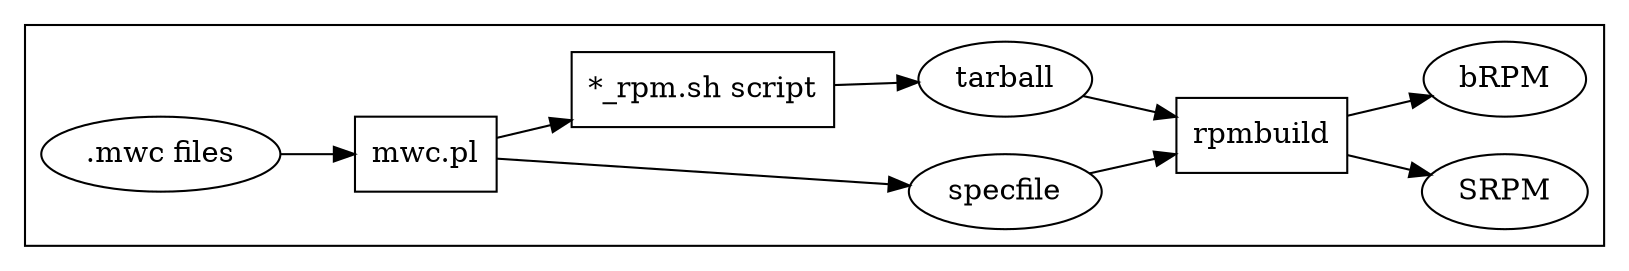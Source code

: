 digraph rpmpackaging {
        rankdir=LR;

        subgraph cluster_completeprocess {
                // rpmbuild output
                rpmbuild [shape="box"];
                
                rpmbuild -> SRPM;
                rpmbuild -> bRPM;
                
                
                // inputs to rpmbuild
                specfile -> rpmbuild ;
                tarball -> rpmbuild ;
                
                mwc [shape="box" label="mwc.pl"];
                rpmscript [shape="box" label="*_rpm.sh script"];
                
                mwc -> specfile;
                mwc -> rpmscript;
                rpmscript -> tarball;

                mwcfiles [label=".mwc files"];

                mwcfiles -> mwc;

                
        }
}